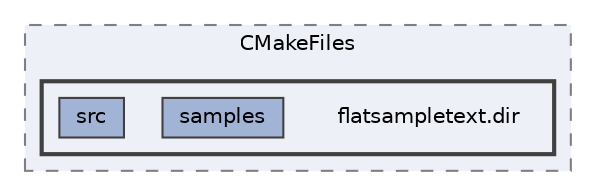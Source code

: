 digraph "flatbuffers/CMakeFiles/flatsampletext.dir"
{
 // LATEX_PDF_SIZE
  bgcolor="transparent";
  edge [fontname=Helvetica,fontsize=10,labelfontname=Helvetica,labelfontsize=10];
  node [fontname=Helvetica,fontsize=10,shape=box,height=0.2,width=0.4];
  compound=true
  subgraph clusterdir_cd5920ad33d5de1d0d90e7679e44dcf9 {
    graph [ bgcolor="#edf0f7", pencolor="grey50", label="CMakeFiles", fontname=Helvetica,fontsize=10 style="filled,dashed", URL="dir_cd5920ad33d5de1d0d90e7679e44dcf9.html",tooltip=""]
  subgraph clusterdir_67cf93a487e25e47e1772052129e5c7c {
    graph [ bgcolor="#edf0f7", pencolor="grey25", label="", fontname=Helvetica,fontsize=10 style="filled,bold", URL="dir_67cf93a487e25e47e1772052129e5c7c.html",tooltip=""]
    dir_67cf93a487e25e47e1772052129e5c7c [shape=plaintext, label="flatsampletext.dir"];
  dir_d04511b1ded4bbfdf10ea602f02d4e2a [label="samples", fillcolor="#a2b4d6", color="grey25", style="filled", URL="dir_d04511b1ded4bbfdf10ea602f02d4e2a.html",tooltip=""];
  dir_ec68eac418a50323fd6bce11fa0c766b [label="src", fillcolor="#a2b4d6", color="grey25", style="filled", URL="dir_ec68eac418a50323fd6bce11fa0c766b.html",tooltip=""];
  }
  }
}

